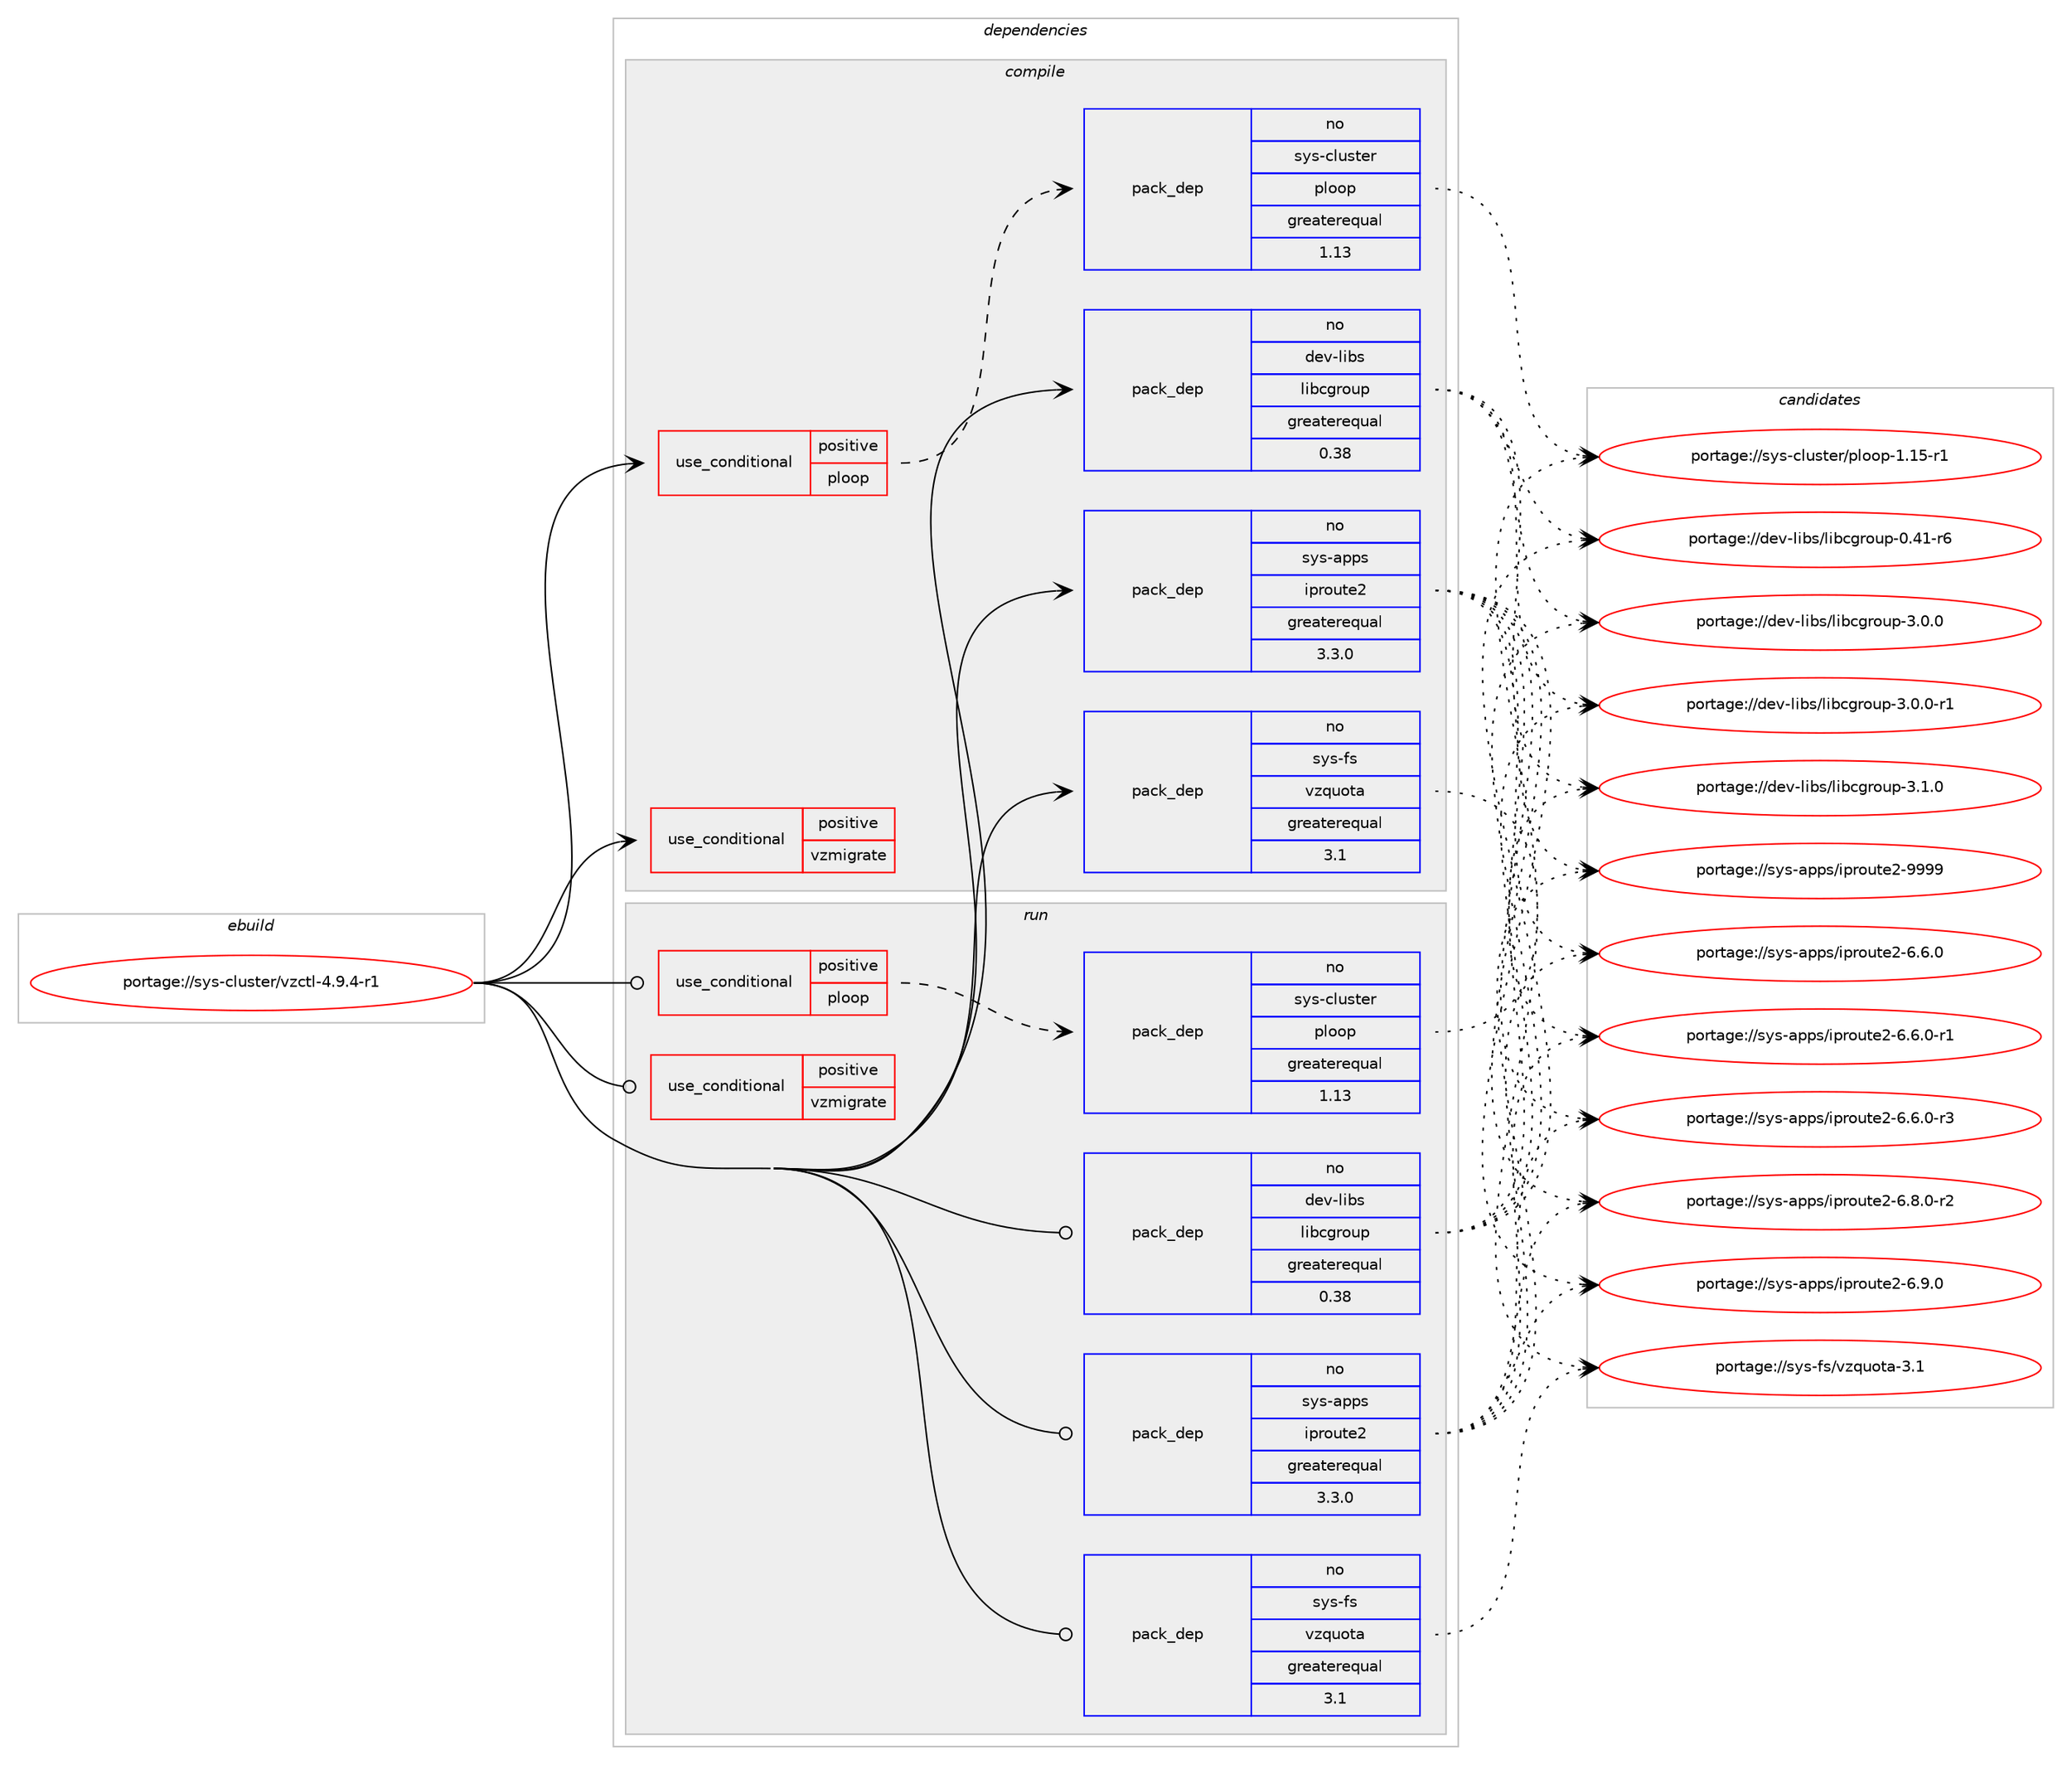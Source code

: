 digraph prolog {

# *************
# Graph options
# *************

newrank=true;
concentrate=true;
compound=true;
graph [rankdir=LR,fontname=Helvetica,fontsize=10,ranksep=1.5];#, ranksep=2.5, nodesep=0.2];
edge  [arrowhead=vee];
node  [fontname=Helvetica,fontsize=10];

# **********
# The ebuild
# **********

subgraph cluster_leftcol {
color=gray;
rank=same;
label=<<i>ebuild</i>>;
id [label="portage://sys-cluster/vzctl-4.9.4-r1", color=red, width=4, href="../sys-cluster/vzctl-4.9.4-r1.svg"];
}

# ****************
# The dependencies
# ****************

subgraph cluster_midcol {
color=gray;
label=<<i>dependencies</i>>;
subgraph cluster_compile {
fillcolor="#eeeeee";
style=filled;
label=<<i>compile</i>>;
subgraph cond111944 {
dependency216338 [label=<<TABLE BORDER="0" CELLBORDER="1" CELLSPACING="0" CELLPADDING="4"><TR><TD ROWSPAN="3" CELLPADDING="10">use_conditional</TD></TR><TR><TD>positive</TD></TR><TR><TD>ploop</TD></TR></TABLE>>, shape=none, color=red];
# *** BEGIN UNKNOWN DEPENDENCY TYPE (TODO) ***
# dependency216338 -> package_dependency(portage://sys-cluster/vzctl-4.9.4-r1,install,no,dev-libs,libxml2,none,[,,],[],[])
# *** END UNKNOWN DEPENDENCY TYPE (TODO) ***

# *** BEGIN UNKNOWN DEPENDENCY TYPE (TODO) ***
# dependency216338 -> package_dependency(portage://sys-cluster/vzctl-4.9.4-r1,install,no,sys-block,parted,none,[,,],[],[])
# *** END UNKNOWN DEPENDENCY TYPE (TODO) ***

subgraph pack101519 {
dependency216339 [label=<<TABLE BORDER="0" CELLBORDER="1" CELLSPACING="0" CELLPADDING="4" WIDTH="220"><TR><TD ROWSPAN="6" CELLPADDING="30">pack_dep</TD></TR><TR><TD WIDTH="110">no</TD></TR><TR><TD>sys-cluster</TD></TR><TR><TD>ploop</TD></TR><TR><TD>greaterequal</TD></TR><TR><TD>1.13</TD></TR></TABLE>>, shape=none, color=blue];
}
dependency216338:e -> dependency216339:w [weight=20,style="dashed",arrowhead="vee"];
# *** BEGIN UNKNOWN DEPENDENCY TYPE (TODO) ***
# dependency216338 -> package_dependency(portage://sys-cluster/vzctl-4.9.4-r1,install,no,sys-fs,quota,none,[,,],[],[])
# *** END UNKNOWN DEPENDENCY TYPE (TODO) ***

}
id:e -> dependency216338:w [weight=20,style="solid",arrowhead="vee"];
subgraph cond111945 {
dependency216340 [label=<<TABLE BORDER="0" CELLBORDER="1" CELLSPACING="0" CELLPADDING="4"><TR><TD ROWSPAN="3" CELLPADDING="10">use_conditional</TD></TR><TR><TD>positive</TD></TR><TR><TD>vzmigrate</TD></TR></TABLE>>, shape=none, color=red];
# *** BEGIN UNKNOWN DEPENDENCY TYPE (TODO) ***
# dependency216340 -> package_dependency(portage://sys-cluster/vzctl-4.9.4-r1,install,no,app-alternatives,awk,none,[,,],[],[])
# *** END UNKNOWN DEPENDENCY TYPE (TODO) ***

# *** BEGIN UNKNOWN DEPENDENCY TYPE (TODO) ***
# dependency216340 -> package_dependency(portage://sys-cluster/vzctl-4.9.4-r1,install,no,app-arch,tar,none,[,,],[],[use(enable(xattr),none),use(enable(acl),none)])
# *** END UNKNOWN DEPENDENCY TYPE (TODO) ***

# *** BEGIN UNKNOWN DEPENDENCY TYPE (TODO) ***
# dependency216340 -> package_dependency(portage://sys-cluster/vzctl-4.9.4-r1,install,no,net-misc,rsync,none,[,,],[],[use(enable(xattr),none),use(enable(acl),none)])
# *** END UNKNOWN DEPENDENCY TYPE (TODO) ***

# *** BEGIN UNKNOWN DEPENDENCY TYPE (TODO) ***
# dependency216340 -> package_dependency(portage://sys-cluster/vzctl-4.9.4-r1,install,no,net-misc,bridge-utils,none,[,,],[],[])
# *** END UNKNOWN DEPENDENCY TYPE (TODO) ***

# *** BEGIN UNKNOWN DEPENDENCY TYPE (TODO) ***
# dependency216340 -> package_dependency(portage://sys-cluster/vzctl-4.9.4-r1,install,no,virtual,openssh,none,[,,],[],[])
# *** END UNKNOWN DEPENDENCY TYPE (TODO) ***

}
id:e -> dependency216340:w [weight=20,style="solid",arrowhead="vee"];
subgraph pack101520 {
dependency216341 [label=<<TABLE BORDER="0" CELLBORDER="1" CELLSPACING="0" CELLPADDING="4" WIDTH="220"><TR><TD ROWSPAN="6" CELLPADDING="30">pack_dep</TD></TR><TR><TD WIDTH="110">no</TD></TR><TR><TD>dev-libs</TD></TR><TR><TD>libcgroup</TD></TR><TR><TD>greaterequal</TD></TR><TR><TD>0.38</TD></TR></TABLE>>, shape=none, color=blue];
}
id:e -> dependency216341:w [weight=20,style="solid",arrowhead="vee"];
# *** BEGIN UNKNOWN DEPENDENCY TYPE (TODO) ***
# id -> package_dependency(portage://sys-cluster/vzctl-4.9.4-r1,install,no,net-firewall,iptables,none,[,,],[],[])
# *** END UNKNOWN DEPENDENCY TYPE (TODO) ***

# *** BEGIN UNKNOWN DEPENDENCY TYPE (TODO) ***
# id -> package_dependency(portage://sys-cluster/vzctl-4.9.4-r1,install,no,sys-apps,attr,none,[,,],[],[])
# *** END UNKNOWN DEPENDENCY TYPE (TODO) ***

# *** BEGIN UNKNOWN DEPENDENCY TYPE (TODO) ***
# id -> package_dependency(portage://sys-cluster/vzctl-4.9.4-r1,install,no,sys-apps,ed,none,[,,],[],[])
# *** END UNKNOWN DEPENDENCY TYPE (TODO) ***

subgraph pack101521 {
dependency216342 [label=<<TABLE BORDER="0" CELLBORDER="1" CELLSPACING="0" CELLPADDING="4" WIDTH="220"><TR><TD ROWSPAN="6" CELLPADDING="30">pack_dep</TD></TR><TR><TD WIDTH="110">no</TD></TR><TR><TD>sys-apps</TD></TR><TR><TD>iproute2</TD></TR><TR><TD>greaterequal</TD></TR><TR><TD>3.3.0</TD></TR></TABLE>>, shape=none, color=blue];
}
id:e -> dependency216342:w [weight=20,style="solid",arrowhead="vee"];
subgraph pack101522 {
dependency216343 [label=<<TABLE BORDER="0" CELLBORDER="1" CELLSPACING="0" CELLPADDING="4" WIDTH="220"><TR><TD ROWSPAN="6" CELLPADDING="30">pack_dep</TD></TR><TR><TD WIDTH="110">no</TD></TR><TR><TD>sys-fs</TD></TR><TR><TD>vzquota</TD></TR><TR><TD>greaterequal</TD></TR><TR><TD>3.1</TD></TR></TABLE>>, shape=none, color=blue];
}
id:e -> dependency216343:w [weight=20,style="solid",arrowhead="vee"];
# *** BEGIN UNKNOWN DEPENDENCY TYPE (TODO) ***
# id -> package_dependency(portage://sys-cluster/vzctl-4.9.4-r1,install,no,virtual,udev,none,[,,],[],[])
# *** END UNKNOWN DEPENDENCY TYPE (TODO) ***

}
subgraph cluster_compileandrun {
fillcolor="#eeeeee";
style=filled;
label=<<i>compile and run</i>>;
}
subgraph cluster_run {
fillcolor="#eeeeee";
style=filled;
label=<<i>run</i>>;
subgraph cond111946 {
dependency216344 [label=<<TABLE BORDER="0" CELLBORDER="1" CELLSPACING="0" CELLPADDING="4"><TR><TD ROWSPAN="3" CELLPADDING="10">use_conditional</TD></TR><TR><TD>positive</TD></TR><TR><TD>ploop</TD></TR></TABLE>>, shape=none, color=red];
# *** BEGIN UNKNOWN DEPENDENCY TYPE (TODO) ***
# dependency216344 -> package_dependency(portage://sys-cluster/vzctl-4.9.4-r1,run,no,dev-libs,libxml2,none,[,,],[],[])
# *** END UNKNOWN DEPENDENCY TYPE (TODO) ***

# *** BEGIN UNKNOWN DEPENDENCY TYPE (TODO) ***
# dependency216344 -> package_dependency(portage://sys-cluster/vzctl-4.9.4-r1,run,no,sys-block,parted,none,[,,],[],[])
# *** END UNKNOWN DEPENDENCY TYPE (TODO) ***

subgraph pack101523 {
dependency216345 [label=<<TABLE BORDER="0" CELLBORDER="1" CELLSPACING="0" CELLPADDING="4" WIDTH="220"><TR><TD ROWSPAN="6" CELLPADDING="30">pack_dep</TD></TR><TR><TD WIDTH="110">no</TD></TR><TR><TD>sys-cluster</TD></TR><TR><TD>ploop</TD></TR><TR><TD>greaterequal</TD></TR><TR><TD>1.13</TD></TR></TABLE>>, shape=none, color=blue];
}
dependency216344:e -> dependency216345:w [weight=20,style="dashed",arrowhead="vee"];
# *** BEGIN UNKNOWN DEPENDENCY TYPE (TODO) ***
# dependency216344 -> package_dependency(portage://sys-cluster/vzctl-4.9.4-r1,run,no,sys-fs,quota,none,[,,],[],[])
# *** END UNKNOWN DEPENDENCY TYPE (TODO) ***

}
id:e -> dependency216344:w [weight=20,style="solid",arrowhead="odot"];
subgraph cond111947 {
dependency216346 [label=<<TABLE BORDER="0" CELLBORDER="1" CELLSPACING="0" CELLPADDING="4"><TR><TD ROWSPAN="3" CELLPADDING="10">use_conditional</TD></TR><TR><TD>positive</TD></TR><TR><TD>vzmigrate</TD></TR></TABLE>>, shape=none, color=red];
# *** BEGIN UNKNOWN DEPENDENCY TYPE (TODO) ***
# dependency216346 -> package_dependency(portage://sys-cluster/vzctl-4.9.4-r1,run,no,app-alternatives,awk,none,[,,],[],[])
# *** END UNKNOWN DEPENDENCY TYPE (TODO) ***

# *** BEGIN UNKNOWN DEPENDENCY TYPE (TODO) ***
# dependency216346 -> package_dependency(portage://sys-cluster/vzctl-4.9.4-r1,run,no,app-arch,tar,none,[,,],[],[use(enable(xattr),none),use(enable(acl),none)])
# *** END UNKNOWN DEPENDENCY TYPE (TODO) ***

# *** BEGIN UNKNOWN DEPENDENCY TYPE (TODO) ***
# dependency216346 -> package_dependency(portage://sys-cluster/vzctl-4.9.4-r1,run,no,net-misc,rsync,none,[,,],[],[use(enable(xattr),none),use(enable(acl),none)])
# *** END UNKNOWN DEPENDENCY TYPE (TODO) ***

# *** BEGIN UNKNOWN DEPENDENCY TYPE (TODO) ***
# dependency216346 -> package_dependency(portage://sys-cluster/vzctl-4.9.4-r1,run,no,net-misc,bridge-utils,none,[,,],[],[])
# *** END UNKNOWN DEPENDENCY TYPE (TODO) ***

# *** BEGIN UNKNOWN DEPENDENCY TYPE (TODO) ***
# dependency216346 -> package_dependency(portage://sys-cluster/vzctl-4.9.4-r1,run,no,virtual,openssh,none,[,,],[],[])
# *** END UNKNOWN DEPENDENCY TYPE (TODO) ***

}
id:e -> dependency216346:w [weight=20,style="solid",arrowhead="odot"];
subgraph pack101524 {
dependency216347 [label=<<TABLE BORDER="0" CELLBORDER="1" CELLSPACING="0" CELLPADDING="4" WIDTH="220"><TR><TD ROWSPAN="6" CELLPADDING="30">pack_dep</TD></TR><TR><TD WIDTH="110">no</TD></TR><TR><TD>dev-libs</TD></TR><TR><TD>libcgroup</TD></TR><TR><TD>greaterequal</TD></TR><TR><TD>0.38</TD></TR></TABLE>>, shape=none, color=blue];
}
id:e -> dependency216347:w [weight=20,style="solid",arrowhead="odot"];
# *** BEGIN UNKNOWN DEPENDENCY TYPE (TODO) ***
# id -> package_dependency(portage://sys-cluster/vzctl-4.9.4-r1,run,no,net-firewall,iptables,none,[,,],[],[])
# *** END UNKNOWN DEPENDENCY TYPE (TODO) ***

# *** BEGIN UNKNOWN DEPENDENCY TYPE (TODO) ***
# id -> package_dependency(portage://sys-cluster/vzctl-4.9.4-r1,run,no,sys-apps,attr,none,[,,],[],[])
# *** END UNKNOWN DEPENDENCY TYPE (TODO) ***

# *** BEGIN UNKNOWN DEPENDENCY TYPE (TODO) ***
# id -> package_dependency(portage://sys-cluster/vzctl-4.9.4-r1,run,no,sys-apps,ed,none,[,,],[],[])
# *** END UNKNOWN DEPENDENCY TYPE (TODO) ***

subgraph pack101525 {
dependency216348 [label=<<TABLE BORDER="0" CELLBORDER="1" CELLSPACING="0" CELLPADDING="4" WIDTH="220"><TR><TD ROWSPAN="6" CELLPADDING="30">pack_dep</TD></TR><TR><TD WIDTH="110">no</TD></TR><TR><TD>sys-apps</TD></TR><TR><TD>iproute2</TD></TR><TR><TD>greaterequal</TD></TR><TR><TD>3.3.0</TD></TR></TABLE>>, shape=none, color=blue];
}
id:e -> dependency216348:w [weight=20,style="solid",arrowhead="odot"];
subgraph pack101526 {
dependency216349 [label=<<TABLE BORDER="0" CELLBORDER="1" CELLSPACING="0" CELLPADDING="4" WIDTH="220"><TR><TD ROWSPAN="6" CELLPADDING="30">pack_dep</TD></TR><TR><TD WIDTH="110">no</TD></TR><TR><TD>sys-fs</TD></TR><TR><TD>vzquota</TD></TR><TR><TD>greaterequal</TD></TR><TR><TD>3.1</TD></TR></TABLE>>, shape=none, color=blue];
}
id:e -> dependency216349:w [weight=20,style="solid",arrowhead="odot"];
# *** BEGIN UNKNOWN DEPENDENCY TYPE (TODO) ***
# id -> package_dependency(portage://sys-cluster/vzctl-4.9.4-r1,run,no,virtual,udev,none,[,,],[],[])
# *** END UNKNOWN DEPENDENCY TYPE (TODO) ***

}
}

# **************
# The candidates
# **************

subgraph cluster_choices {
rank=same;
color=gray;
label=<<i>candidates</i>>;

subgraph choice101519 {
color=black;
nodesep=1;
choice11512111545991081171151161011144711210811111111245494649534511449 [label="portage://sys-cluster/ploop-1.15-r1", color=red, width=4,href="../sys-cluster/ploop-1.15-r1.svg"];
dependency216339:e -> choice11512111545991081171151161011144711210811111111245494649534511449:w [style=dotted,weight="100"];
}
subgraph choice101520 {
color=black;
nodesep=1;
choice100101118451081059811547108105989910311411111711245484652494511454 [label="portage://dev-libs/libcgroup-0.41-r6", color=red, width=4,href="../dev-libs/libcgroup-0.41-r6.svg"];
choice1001011184510810598115471081059899103114111117112455146484648 [label="portage://dev-libs/libcgroup-3.0.0", color=red, width=4,href="../dev-libs/libcgroup-3.0.0.svg"];
choice10010111845108105981154710810598991031141111171124551464846484511449 [label="portage://dev-libs/libcgroup-3.0.0-r1", color=red, width=4,href="../dev-libs/libcgroup-3.0.0-r1.svg"];
choice1001011184510810598115471081059899103114111117112455146494648 [label="portage://dev-libs/libcgroup-3.1.0", color=red, width=4,href="../dev-libs/libcgroup-3.1.0.svg"];
dependency216341:e -> choice100101118451081059811547108105989910311411111711245484652494511454:w [style=dotted,weight="100"];
dependency216341:e -> choice1001011184510810598115471081059899103114111117112455146484648:w [style=dotted,weight="100"];
dependency216341:e -> choice10010111845108105981154710810598991031141111171124551464846484511449:w [style=dotted,weight="100"];
dependency216341:e -> choice1001011184510810598115471081059899103114111117112455146494648:w [style=dotted,weight="100"];
}
subgraph choice101521 {
color=black;
nodesep=1;
choice11512111545971121121154710511211411111711610150455446544648 [label="portage://sys-apps/iproute2-6.6.0", color=red, width=4,href="../sys-apps/iproute2-6.6.0.svg"];
choice115121115459711211211547105112114111117116101504554465446484511449 [label="portage://sys-apps/iproute2-6.6.0-r1", color=red, width=4,href="../sys-apps/iproute2-6.6.0-r1.svg"];
choice115121115459711211211547105112114111117116101504554465446484511451 [label="portage://sys-apps/iproute2-6.6.0-r3", color=red, width=4,href="../sys-apps/iproute2-6.6.0-r3.svg"];
choice115121115459711211211547105112114111117116101504554465646484511450 [label="portage://sys-apps/iproute2-6.8.0-r2", color=red, width=4,href="../sys-apps/iproute2-6.8.0-r2.svg"];
choice11512111545971121121154710511211411111711610150455446574648 [label="portage://sys-apps/iproute2-6.9.0", color=red, width=4,href="../sys-apps/iproute2-6.9.0.svg"];
choice115121115459711211211547105112114111117116101504557575757 [label="portage://sys-apps/iproute2-9999", color=red, width=4,href="../sys-apps/iproute2-9999.svg"];
dependency216342:e -> choice11512111545971121121154710511211411111711610150455446544648:w [style=dotted,weight="100"];
dependency216342:e -> choice115121115459711211211547105112114111117116101504554465446484511449:w [style=dotted,weight="100"];
dependency216342:e -> choice115121115459711211211547105112114111117116101504554465446484511451:w [style=dotted,weight="100"];
dependency216342:e -> choice115121115459711211211547105112114111117116101504554465646484511450:w [style=dotted,weight="100"];
dependency216342:e -> choice11512111545971121121154710511211411111711610150455446574648:w [style=dotted,weight="100"];
dependency216342:e -> choice115121115459711211211547105112114111117116101504557575757:w [style=dotted,weight="100"];
}
subgraph choice101522 {
color=black;
nodesep=1;
choice11512111545102115471181221131171111169745514649 [label="portage://sys-fs/vzquota-3.1", color=red, width=4,href="../sys-fs/vzquota-3.1.svg"];
dependency216343:e -> choice11512111545102115471181221131171111169745514649:w [style=dotted,weight="100"];
}
subgraph choice101523 {
color=black;
nodesep=1;
choice11512111545991081171151161011144711210811111111245494649534511449 [label="portage://sys-cluster/ploop-1.15-r1", color=red, width=4,href="../sys-cluster/ploop-1.15-r1.svg"];
dependency216345:e -> choice11512111545991081171151161011144711210811111111245494649534511449:w [style=dotted,weight="100"];
}
subgraph choice101524 {
color=black;
nodesep=1;
choice100101118451081059811547108105989910311411111711245484652494511454 [label="portage://dev-libs/libcgroup-0.41-r6", color=red, width=4,href="../dev-libs/libcgroup-0.41-r6.svg"];
choice1001011184510810598115471081059899103114111117112455146484648 [label="portage://dev-libs/libcgroup-3.0.0", color=red, width=4,href="../dev-libs/libcgroup-3.0.0.svg"];
choice10010111845108105981154710810598991031141111171124551464846484511449 [label="portage://dev-libs/libcgroup-3.0.0-r1", color=red, width=4,href="../dev-libs/libcgroup-3.0.0-r1.svg"];
choice1001011184510810598115471081059899103114111117112455146494648 [label="portage://dev-libs/libcgroup-3.1.0", color=red, width=4,href="../dev-libs/libcgroup-3.1.0.svg"];
dependency216347:e -> choice100101118451081059811547108105989910311411111711245484652494511454:w [style=dotted,weight="100"];
dependency216347:e -> choice1001011184510810598115471081059899103114111117112455146484648:w [style=dotted,weight="100"];
dependency216347:e -> choice10010111845108105981154710810598991031141111171124551464846484511449:w [style=dotted,weight="100"];
dependency216347:e -> choice1001011184510810598115471081059899103114111117112455146494648:w [style=dotted,weight="100"];
}
subgraph choice101525 {
color=black;
nodesep=1;
choice11512111545971121121154710511211411111711610150455446544648 [label="portage://sys-apps/iproute2-6.6.0", color=red, width=4,href="../sys-apps/iproute2-6.6.0.svg"];
choice115121115459711211211547105112114111117116101504554465446484511449 [label="portage://sys-apps/iproute2-6.6.0-r1", color=red, width=4,href="../sys-apps/iproute2-6.6.0-r1.svg"];
choice115121115459711211211547105112114111117116101504554465446484511451 [label="portage://sys-apps/iproute2-6.6.0-r3", color=red, width=4,href="../sys-apps/iproute2-6.6.0-r3.svg"];
choice115121115459711211211547105112114111117116101504554465646484511450 [label="portage://sys-apps/iproute2-6.8.0-r2", color=red, width=4,href="../sys-apps/iproute2-6.8.0-r2.svg"];
choice11512111545971121121154710511211411111711610150455446574648 [label="portage://sys-apps/iproute2-6.9.0", color=red, width=4,href="../sys-apps/iproute2-6.9.0.svg"];
choice115121115459711211211547105112114111117116101504557575757 [label="portage://sys-apps/iproute2-9999", color=red, width=4,href="../sys-apps/iproute2-9999.svg"];
dependency216348:e -> choice11512111545971121121154710511211411111711610150455446544648:w [style=dotted,weight="100"];
dependency216348:e -> choice115121115459711211211547105112114111117116101504554465446484511449:w [style=dotted,weight="100"];
dependency216348:e -> choice115121115459711211211547105112114111117116101504554465446484511451:w [style=dotted,weight="100"];
dependency216348:e -> choice115121115459711211211547105112114111117116101504554465646484511450:w [style=dotted,weight="100"];
dependency216348:e -> choice11512111545971121121154710511211411111711610150455446574648:w [style=dotted,weight="100"];
dependency216348:e -> choice115121115459711211211547105112114111117116101504557575757:w [style=dotted,weight="100"];
}
subgraph choice101526 {
color=black;
nodesep=1;
choice11512111545102115471181221131171111169745514649 [label="portage://sys-fs/vzquota-3.1", color=red, width=4,href="../sys-fs/vzquota-3.1.svg"];
dependency216349:e -> choice11512111545102115471181221131171111169745514649:w [style=dotted,weight="100"];
}
}

}
